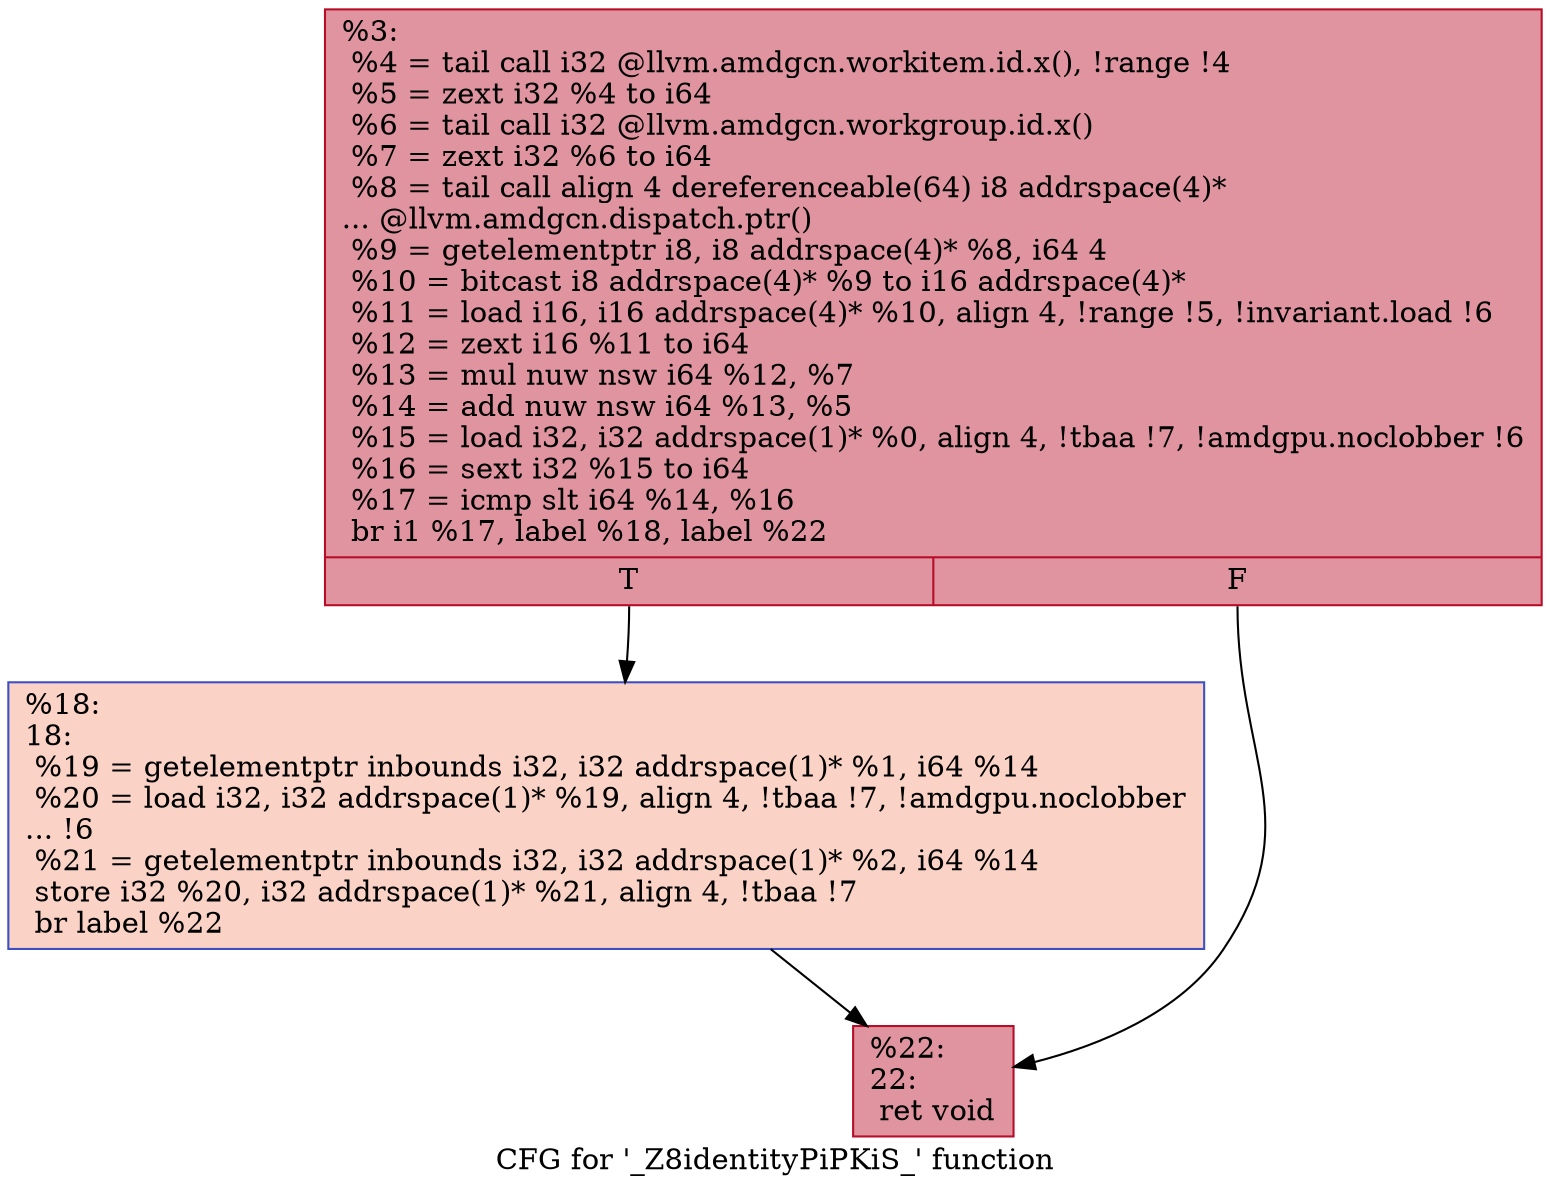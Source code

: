 digraph "CFG for '_Z8identityPiPKiS_' function" {
	label="CFG for '_Z8identityPiPKiS_' function";

	Node0x4c7b090 [shape=record,color="#b70d28ff", style=filled, fillcolor="#b70d2870",label="{%3:\l  %4 = tail call i32 @llvm.amdgcn.workitem.id.x(), !range !4\l  %5 = zext i32 %4 to i64\l  %6 = tail call i32 @llvm.amdgcn.workgroup.id.x()\l  %7 = zext i32 %6 to i64\l  %8 = tail call align 4 dereferenceable(64) i8 addrspace(4)*\l... @llvm.amdgcn.dispatch.ptr()\l  %9 = getelementptr i8, i8 addrspace(4)* %8, i64 4\l  %10 = bitcast i8 addrspace(4)* %9 to i16 addrspace(4)*\l  %11 = load i16, i16 addrspace(4)* %10, align 4, !range !5, !invariant.load !6\l  %12 = zext i16 %11 to i64\l  %13 = mul nuw nsw i64 %12, %7\l  %14 = add nuw nsw i64 %13, %5\l  %15 = load i32, i32 addrspace(1)* %0, align 4, !tbaa !7, !amdgpu.noclobber !6\l  %16 = sext i32 %15 to i64\l  %17 = icmp slt i64 %14, %16\l  br i1 %17, label %18, label %22\l|{<s0>T|<s1>F}}"];
	Node0x4c7b090:s0 -> Node0x4c7d980;
	Node0x4c7b090:s1 -> Node0x4c7da10;
	Node0x4c7d980 [shape=record,color="#3d50c3ff", style=filled, fillcolor="#f59c7d70",label="{%18:\l18:                                               \l  %19 = getelementptr inbounds i32, i32 addrspace(1)* %1, i64 %14\l  %20 = load i32, i32 addrspace(1)* %19, align 4, !tbaa !7, !amdgpu.noclobber\l... !6\l  %21 = getelementptr inbounds i32, i32 addrspace(1)* %2, i64 %14\l  store i32 %20, i32 addrspace(1)* %21, align 4, !tbaa !7\l  br label %22\l}"];
	Node0x4c7d980 -> Node0x4c7da10;
	Node0x4c7da10 [shape=record,color="#b70d28ff", style=filled, fillcolor="#b70d2870",label="{%22:\l22:                                               \l  ret void\l}"];
}
